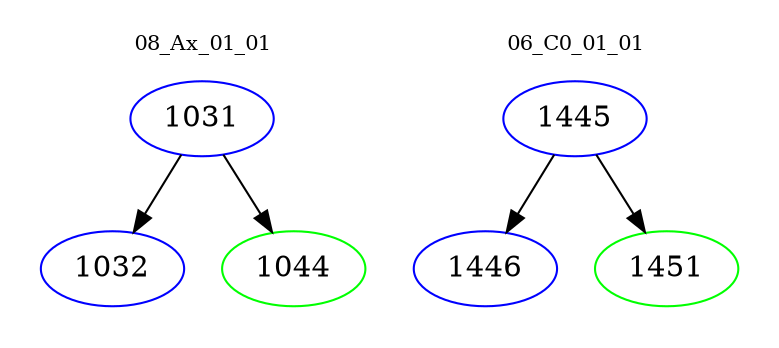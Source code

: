 digraph{
subgraph cluster_0 {
color = white
label = "08_Ax_01_01";
fontsize=10;
T0_1031 [label="1031", color="blue"]
T0_1031 -> T0_1032 [color="black"]
T0_1032 [label="1032", color="blue"]
T0_1031 -> T0_1044 [color="black"]
T0_1044 [label="1044", color="green"]
}
subgraph cluster_1 {
color = white
label = "06_C0_01_01";
fontsize=10;
T1_1445 [label="1445", color="blue"]
T1_1445 -> T1_1446 [color="black"]
T1_1446 [label="1446", color="blue"]
T1_1445 -> T1_1451 [color="black"]
T1_1451 [label="1451", color="green"]
}
}
